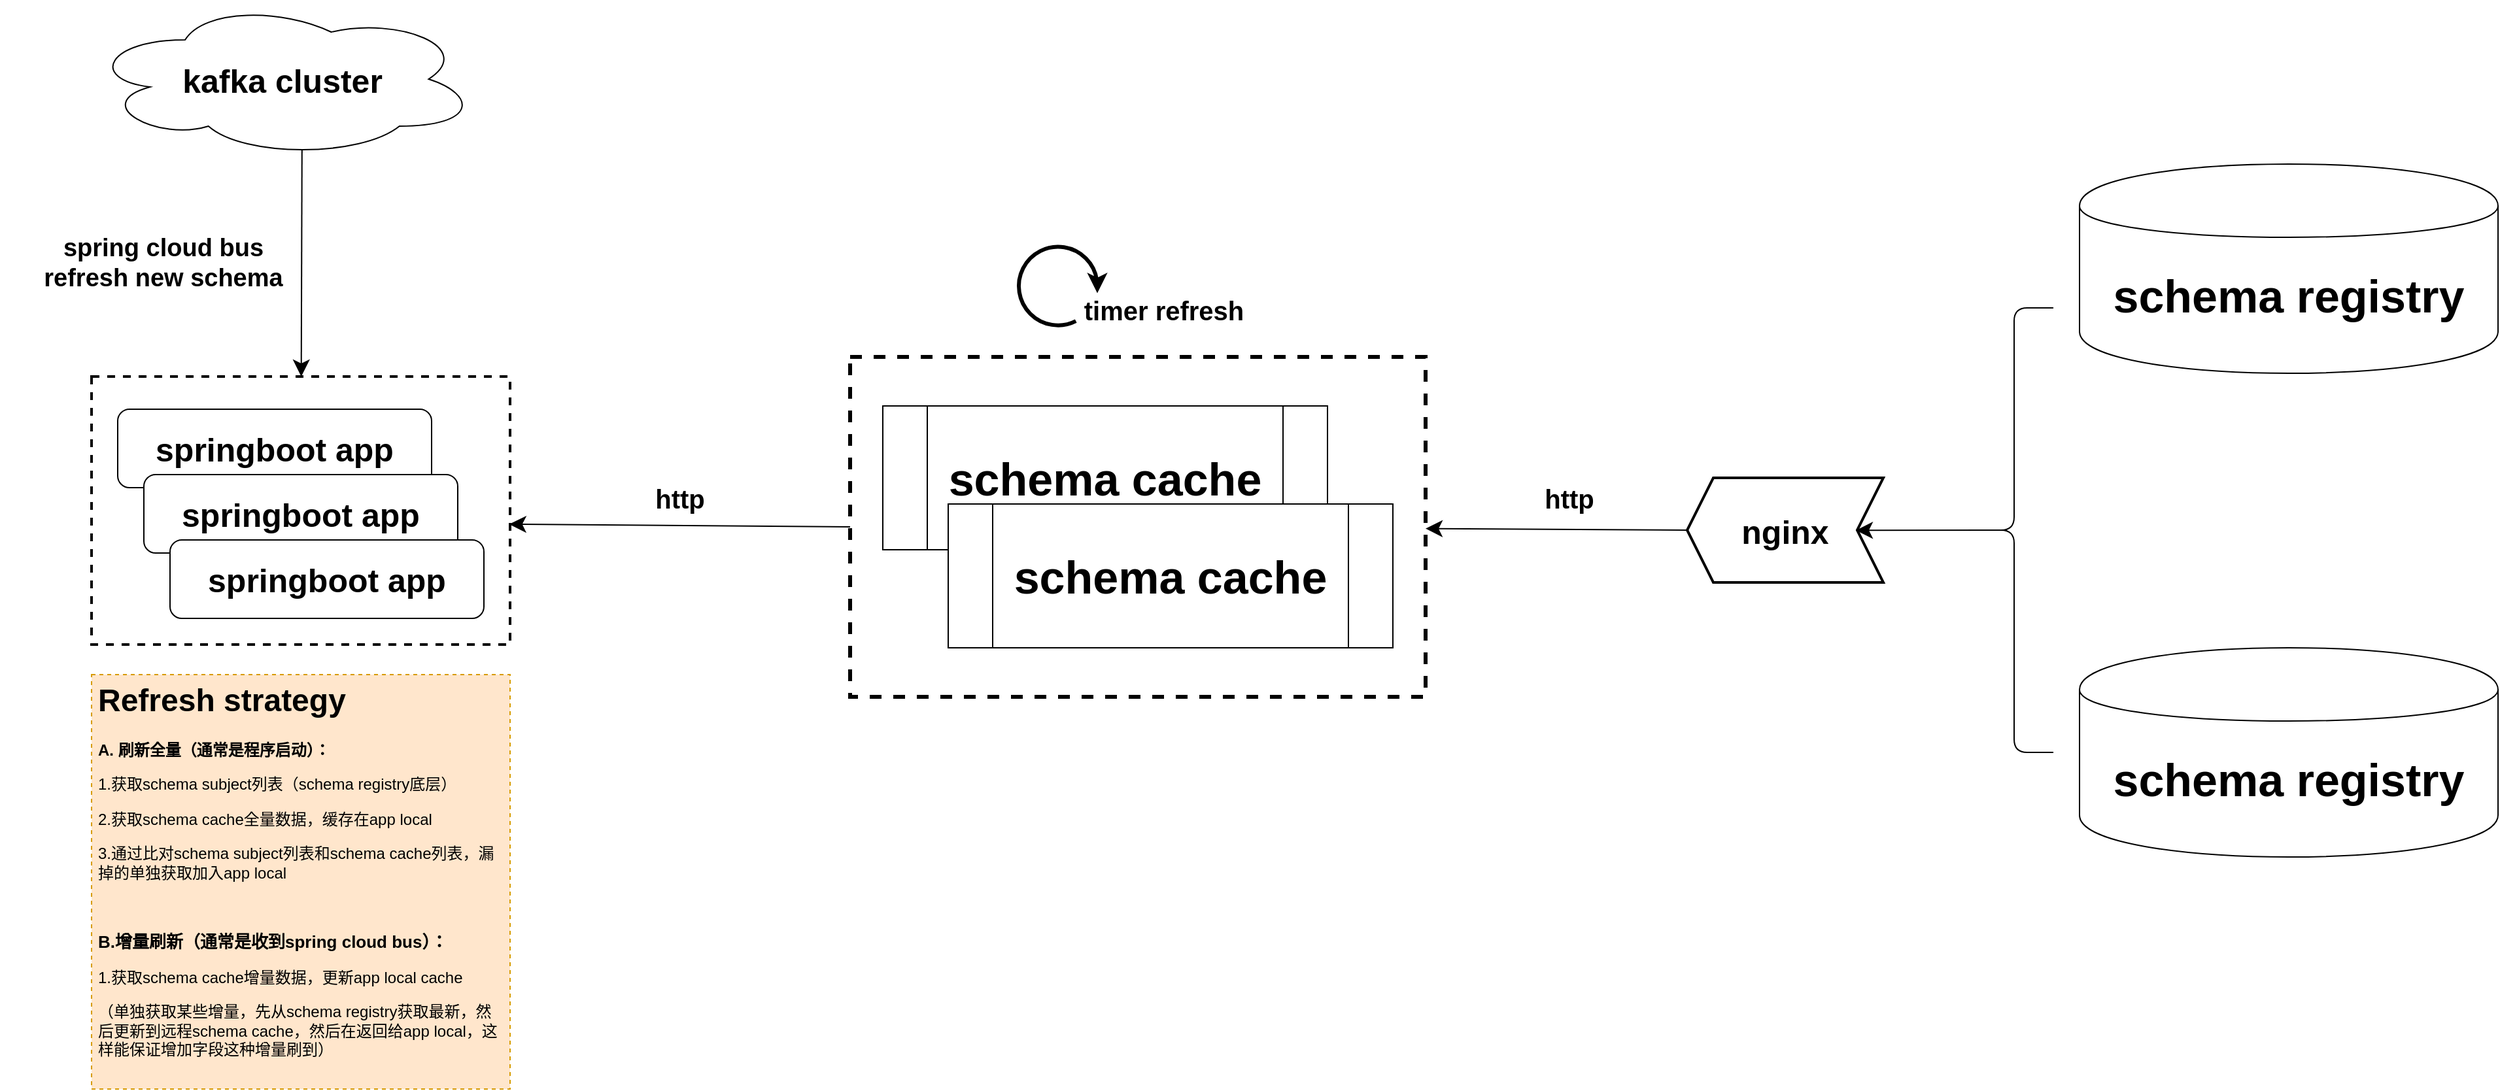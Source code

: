 <mxfile version="12.3.9" type="github" pages="1">
  <diagram id="TxhqHdVwk1Barlt_jaPI" name="第 1 页">
    <mxGraphModel dx="813" dy="441" grid="1" gridSize="10" guides="1" tooltips="1" connect="1" arrows="1" fold="1" page="1" pageScale="1" pageWidth="3000" pageHeight="2000" math="0" shadow="0">
      <root>
        <mxCell id="0"/>
        <mxCell id="1" parent="0"/>
        <mxCell id="F-aYy5Dms34Ve6fNf_7F-1" value="&lt;span style=&quot;font-size: 35px&quot;&gt;&lt;b&gt;schema registry&lt;/b&gt;&lt;/span&gt;" style="shape=cylinder;whiteSpace=wrap;html=1;boundedLbl=1;backgroundOutline=1;" parent="1" vertex="1">
          <mxGeometry x="2510" y="212.5" width="320" height="160" as="geometry"/>
        </mxCell>
        <mxCell id="F-aYy5Dms34Ve6fNf_7F-3" value="&lt;span style=&quot;font-size: 35px&quot;&gt;&lt;b&gt;schema registry&lt;/b&gt;&lt;/span&gt;" style="shape=cylinder;whiteSpace=wrap;html=1;boundedLbl=1;backgroundOutline=1;" parent="1" vertex="1">
          <mxGeometry x="2510" y="582.5" width="320" height="160" as="geometry"/>
        </mxCell>
        <mxCell id="F-aYy5Dms34Ve6fNf_7F-4" value="" style="shape=curlyBracket;whiteSpace=wrap;html=1;rounded=1;" parent="1" vertex="1">
          <mxGeometry x="2430" y="322.5" width="60" height="340" as="geometry"/>
        </mxCell>
        <mxCell id="F-aYy5Dms34Ve6fNf_7F-10" value="" style="group" parent="1" vertex="1" connectable="0">
          <mxGeometry x="1570" y="360" width="440" height="260" as="geometry"/>
        </mxCell>
        <mxCell id="F-aYy5Dms34Ve6fNf_7F-9" value="" style="rounded=0;whiteSpace=wrap;html=1;fillColor=none;dashed=1;strokeWidth=3;" parent="F-aYy5Dms34Ve6fNf_7F-10" vertex="1">
          <mxGeometry width="440" height="260" as="geometry"/>
        </mxCell>
        <mxCell id="F-aYy5Dms34Ve6fNf_7F-7" value="" style="group" parent="F-aYy5Dms34Ve6fNf_7F-10" vertex="1" connectable="0">
          <mxGeometry x="25" y="37.5" width="390" height="185" as="geometry"/>
        </mxCell>
        <mxCell id="F-aYy5Dms34Ve6fNf_7F-5" value="&lt;font style=&quot;font-size: 35px&quot;&gt;&lt;b&gt;schema cache&lt;/b&gt;&lt;/font&gt;" style="shape=process;whiteSpace=wrap;html=1;backgroundOutline=1;" parent="F-aYy5Dms34Ve6fNf_7F-7" vertex="1">
          <mxGeometry width="340" height="110" as="geometry"/>
        </mxCell>
        <mxCell id="F-aYy5Dms34Ve6fNf_7F-6" value="&lt;font style=&quot;font-size: 35px&quot;&gt;&lt;b&gt;schema cache&lt;/b&gt;&lt;/font&gt;" style="shape=process;whiteSpace=wrap;html=1;backgroundOutline=1;" parent="F-aYy5Dms34Ve6fNf_7F-7" vertex="1">
          <mxGeometry x="50" y="75" width="340" height="110" as="geometry"/>
        </mxCell>
        <mxCell id="F-aYy5Dms34Ve6fNf_7F-16" value="" style="group" parent="1" vertex="1" connectable="0">
          <mxGeometry x="1700" y="270" width="195" height="88" as="geometry"/>
        </mxCell>
        <mxCell id="F-aYy5Dms34Ve6fNf_7F-13" value="" style="group;rotation=45;" parent="F-aYy5Dms34Ve6fNf_7F-16" vertex="1" connectable="0">
          <mxGeometry width="70" height="88" as="geometry"/>
        </mxCell>
        <mxCell id="F-aYy5Dms34Ve6fNf_7F-15" value="" style="group" parent="F-aYy5Dms34Ve6fNf_7F-13" vertex="1" connectable="0">
          <mxGeometry x="-1" y="5.8" width="60" height="60" as="geometry"/>
        </mxCell>
        <mxCell id="F-aYy5Dms34Ve6fNf_7F-11" value="" style="verticalLabelPosition=bottom;verticalAlign=top;html=1;shape=mxgraph.basic.arc;startAngle=0.3;endAngle=0.1;strokeWidth=3;fillColor=none;rotation=45;" parent="F-aYy5Dms34Ve6fNf_7F-15" vertex="1">
          <mxGeometry width="60" height="60" as="geometry"/>
        </mxCell>
        <mxCell id="F-aYy5Dms34Ve6fNf_7F-12" value="" style="endArrow=classic;html=1;exitX=0.771;exitY=0.09;exitDx=0;exitDy=0;exitPerimeter=0;strokeWidth=3;" parent="F-aYy5Dms34Ve6fNf_7F-15" edge="1">
          <mxGeometry width="50" height="50" relative="1" as="geometry">
            <mxPoint x="59.4" y="23.4" as="sourcePoint"/>
            <mxPoint x="60" y="35.4" as="targetPoint"/>
            <Array as="points">
              <mxPoint x="60" y="27.0"/>
            </Array>
          </mxGeometry>
        </mxCell>
        <mxCell id="F-aYy5Dms34Ve6fNf_7F-14" value="&lt;b&gt;&lt;font style=&quot;font-size: 20px&quot;&gt;timer refresh&lt;/font&gt;&lt;/b&gt;" style="text;html=1;strokeColor=none;fillColor=none;align=center;verticalAlign=middle;whiteSpace=wrap;rounded=0;" parent="F-aYy5Dms34Ve6fNf_7F-16" vertex="1">
          <mxGeometry x="25" y="34" width="170" height="40" as="geometry"/>
        </mxCell>
        <mxCell id="F-aYy5Dms34Ve6fNf_7F-17" value="&lt;font size=&quot;1&quot;&gt;&lt;b style=&quot;font-size: 20px&quot;&gt;http&lt;/b&gt;&lt;/font&gt;" style="text;html=1;strokeColor=none;fillColor=none;align=center;verticalAlign=middle;whiteSpace=wrap;rounded=0;" parent="1" vertex="1">
          <mxGeometry x="2070" y="457.5" width="100" height="20" as="geometry"/>
        </mxCell>
        <mxCell id="NIhzz0g_QTqjriam79Gh-1" value="&lt;font style=&quot;font-size: 25px&quot;&gt;&lt;b&gt;kafka cluster&lt;/b&gt;&lt;/font&gt;" style="ellipse;shape=cloud;whiteSpace=wrap;html=1;" vertex="1" parent="1">
          <mxGeometry x="987" y="87.5" width="298" height="120" as="geometry"/>
        </mxCell>
        <mxCell id="NIhzz0g_QTqjriam79Gh-6" value="" style="group" vertex="1" connectable="0" parent="1">
          <mxGeometry x="990" y="375" width="320" height="205" as="geometry"/>
        </mxCell>
        <mxCell id="NIhzz0g_QTqjriam79Gh-5" value="" style="rounded=0;whiteSpace=wrap;html=1;fillColor=none;strokeWidth=2;dashed=1;" vertex="1" parent="NIhzz0g_QTqjriam79Gh-6">
          <mxGeometry width="320" height="205" as="geometry"/>
        </mxCell>
        <mxCell id="NIhzz0g_QTqjriam79Gh-2" value="&lt;font style=&quot;font-size: 25px&quot;&gt;&lt;b&gt;springboot app&lt;/b&gt;&lt;/font&gt;" style="rounded=1;whiteSpace=wrap;html=1;" vertex="1" parent="NIhzz0g_QTqjriam79Gh-6">
          <mxGeometry x="20" y="25" width="240" height="60" as="geometry"/>
        </mxCell>
        <mxCell id="NIhzz0g_QTqjriam79Gh-3" value="&lt;font style=&quot;font-size: 25px&quot;&gt;&lt;b&gt;springboot app&lt;/b&gt;&lt;/font&gt;" style="rounded=1;whiteSpace=wrap;html=1;" vertex="1" parent="NIhzz0g_QTqjriam79Gh-6">
          <mxGeometry x="40" y="75" width="240" height="60" as="geometry"/>
        </mxCell>
        <mxCell id="NIhzz0g_QTqjriam79Gh-4" value="&lt;font style=&quot;font-size: 25px&quot;&gt;&lt;b&gt;springboot app&lt;/b&gt;&lt;/font&gt;" style="rounded=1;whiteSpace=wrap;html=1;" vertex="1" parent="NIhzz0g_QTqjriam79Gh-6">
          <mxGeometry x="60" y="125" width="240" height="60" as="geometry"/>
        </mxCell>
        <mxCell id="NIhzz0g_QTqjriam79Gh-7" value="" style="endArrow=classic;html=1;exitX=0.55;exitY=0.95;exitDx=0;exitDy=0;exitPerimeter=0;endSize=10;" edge="1" parent="1" source="NIhzz0g_QTqjriam79Gh-1" target="NIhzz0g_QTqjriam79Gh-5">
          <mxGeometry width="50" height="50" relative="1" as="geometry">
            <mxPoint x="1230" y="337.5" as="sourcePoint"/>
            <mxPoint x="1280" y="287.5" as="targetPoint"/>
          </mxGeometry>
        </mxCell>
        <mxCell id="NIhzz0g_QTqjriam79Gh-8" value="&lt;font style=&quot;font-size: 19px&quot;&gt;&lt;b&gt;spring cloud bus&lt;br&gt;refresh new schema&lt;br&gt;&lt;/b&gt;&lt;/font&gt;" style="text;html=1;strokeColor=none;fillColor=none;align=center;verticalAlign=middle;whiteSpace=wrap;rounded=0;dashed=1;" vertex="1" parent="1">
          <mxGeometry x="920" y="287.5" width="250" as="geometry"/>
        </mxCell>
        <mxCell id="NIhzz0g_QTqjriam79Gh-9" value="" style="endArrow=classic;html=1;exitX=0;exitY=0.5;exitDx=0;exitDy=0;entryX=0.998;entryY=0.551;entryDx=0;entryDy=0;entryPerimeter=0;endSize=10;" edge="1" parent="1" source="F-aYy5Dms34Ve6fNf_7F-9" target="NIhzz0g_QTqjriam79Gh-5">
          <mxGeometry width="50" height="50" relative="1" as="geometry">
            <mxPoint x="1410" y="550" as="sourcePoint"/>
            <mxPoint x="1340" y="480" as="targetPoint"/>
          </mxGeometry>
        </mxCell>
        <mxCell id="NIhzz0g_QTqjriam79Gh-10" value="&lt;font size=&quot;1&quot;&gt;&lt;b style=&quot;font-size: 20px&quot;&gt;http&lt;/b&gt;&lt;/font&gt;" style="text;html=1;strokeColor=none;fillColor=none;align=center;verticalAlign=middle;whiteSpace=wrap;rounded=0;" vertex="1" parent="1">
          <mxGeometry x="1390" y="457.5" width="100" height="20" as="geometry"/>
        </mxCell>
        <mxCell id="NIhzz0g_QTqjriam79Gh-11" value="&lt;h1&gt;Refresh strategy&lt;/h1&gt;&lt;p&gt;&lt;b&gt;A. 刷新全量（通常是程序启动）：&lt;/b&gt;&lt;/p&gt;&lt;p&gt;1.获取schema subject列表（schema registry底层）&lt;/p&gt;&lt;p&gt;2.获取schema cache全量数据，缓存在app local&lt;/p&gt;&lt;p&gt;3.通过比对schema subject列表和schema cache列表，漏掉的单独获取加入app local&lt;/p&gt;&lt;p&gt;&lt;br&gt;&lt;/p&gt;&lt;p&gt;&lt;b&gt;&lt;font style=&quot;font-size: 13px&quot;&gt;B.增量刷新（通常是收到spring cloud bus）：&lt;/font&gt;&lt;/b&gt;&lt;/p&gt;&lt;p&gt;1.获取schema cache增量数据，更新app local cache&lt;/p&gt;&lt;p&gt;（单独获取某些增量，先从schema registry获取最新，然后更新到远程schema cache，然后在返回给app local，这样能保证增加字段这种增量刷到）&lt;/p&gt;" style="text;html=1;strokeColor=#d79b00;fillColor=#ffe6cc;spacing=5;spacingTop=-20;whiteSpace=wrap;overflow=hidden;rounded=0;dashed=1;" vertex="1" parent="1">
          <mxGeometry x="990" y="603" width="320" height="317" as="geometry"/>
        </mxCell>
        <mxCell id="NIhzz0g_QTqjriam79Gh-13" value="&lt;font style=&quot;font-size: 25px&quot;&gt;&lt;b&gt;nginx&lt;/b&gt;&lt;/font&gt;" style="shape=step;perimeter=stepPerimeter;whiteSpace=wrap;html=1;fixedSize=1;strokeWidth=2;fillColor=none;direction=east;flipV=1;flipH=1;" vertex="1" parent="1">
          <mxGeometry x="2210" y="452.5" width="150" height="80" as="geometry"/>
        </mxCell>
        <mxCell id="NIhzz0g_QTqjriam79Gh-16" value="" style="endArrow=classic;html=1;exitX=0.1;exitY=0.5;exitDx=0;exitDy=0;exitPerimeter=0;entryX=0.14;entryY=0.498;entryDx=0;entryDy=0;entryPerimeter=0;endSize=10;" edge="1" parent="1" source="F-aYy5Dms34Ve6fNf_7F-4" target="NIhzz0g_QTqjriam79Gh-13">
          <mxGeometry width="50" height="50" relative="1" as="geometry">
            <mxPoint x="2300" y="650" as="sourcePoint"/>
            <mxPoint x="2350" y="600" as="targetPoint"/>
          </mxGeometry>
        </mxCell>
        <mxCell id="NIhzz0g_QTqjriam79Gh-17" value="" style="endArrow=classic;html=1;exitX=0;exitY=0.5;exitDx=0;exitDy=0;endSize=10;" edge="1" parent="1" source="NIhzz0g_QTqjriam79Gh-13" target="F-aYy5Dms34Ve6fNf_7F-9">
          <mxGeometry width="50" height="50" relative="1" as="geometry">
            <mxPoint x="2190" y="630" as="sourcePoint"/>
            <mxPoint x="2240" y="580" as="targetPoint"/>
          </mxGeometry>
        </mxCell>
      </root>
    </mxGraphModel>
  </diagram>
</mxfile>
